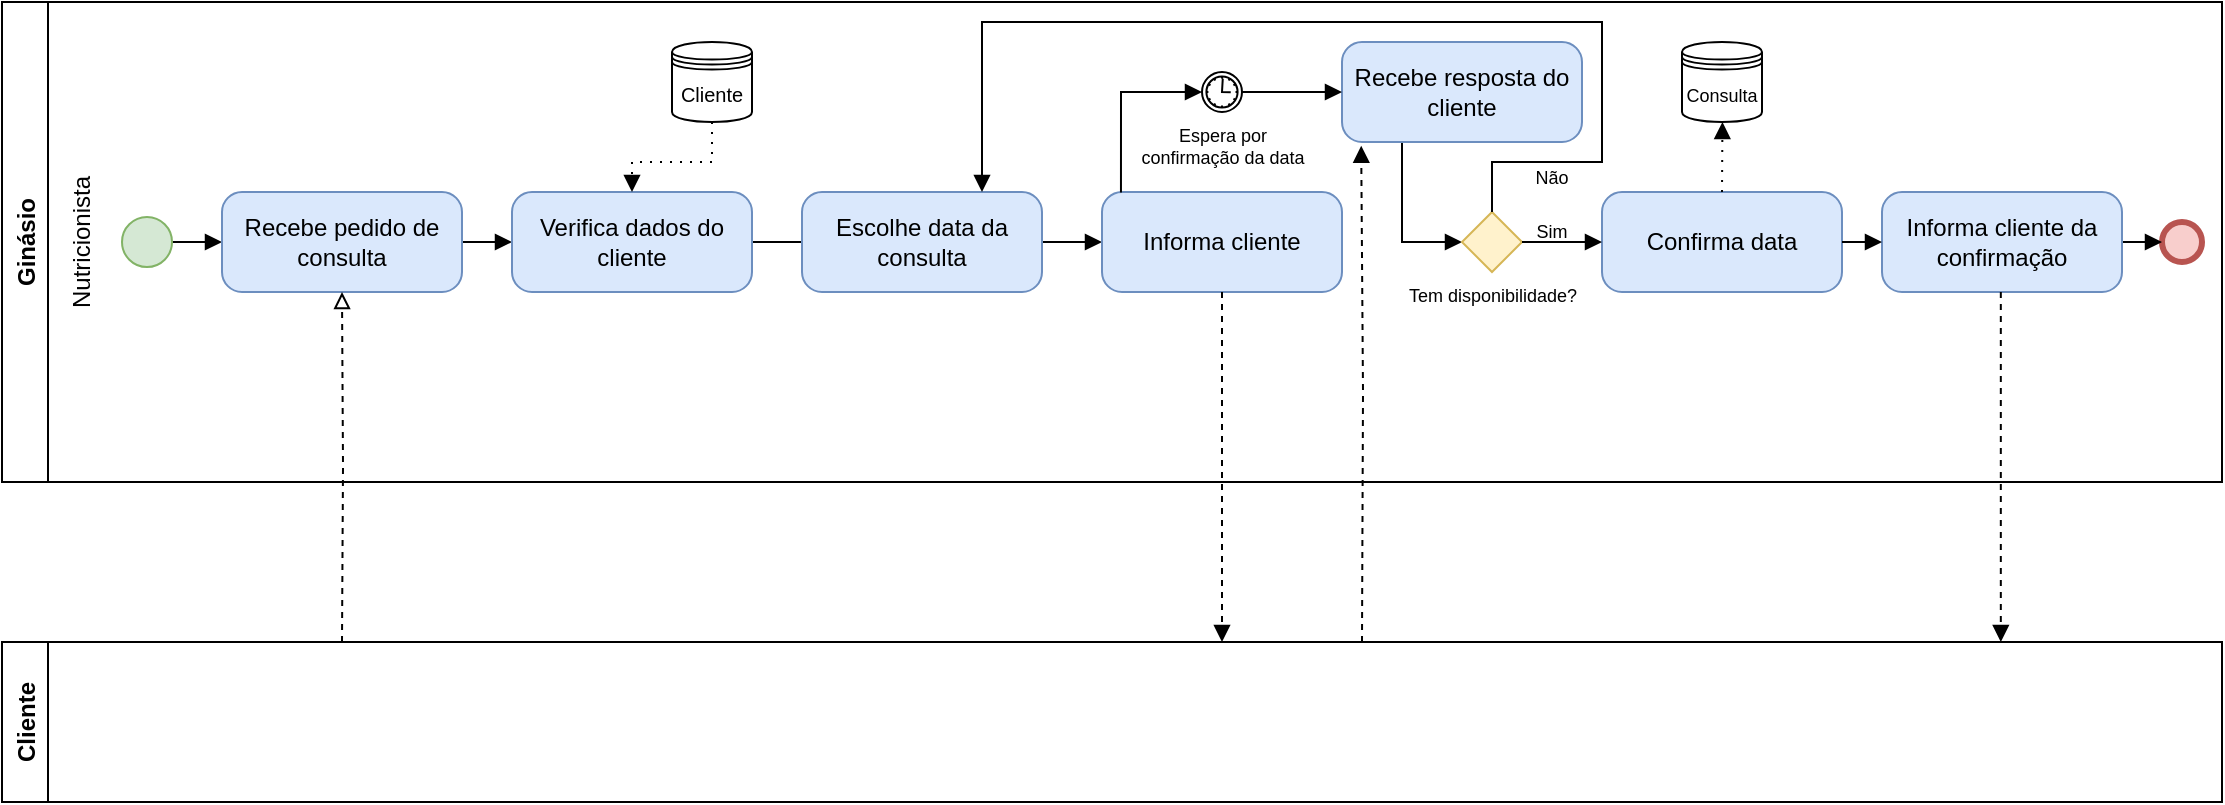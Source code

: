 <mxfile version="20.3.0" type="device"><diagram id="R2lEEEUBdFMjLlhIrx00" name="Page-1"><mxGraphModel dx="649" dy="401" grid="1" gridSize="10" guides="1" tooltips="1" connect="1" arrows="1" fold="1" page="1" pageScale="1" pageWidth="850" pageHeight="1100" math="0" shadow="0" extFonts="Permanent Marker^https://fonts.googleapis.com/css?family=Permanent+Marker"><root><mxCell id="0"/><mxCell id="1" parent="0"/><mxCell id="FbWQHcf3tOXW2yUhKQ6o-1" value="Ginásio" style="swimlane;horizontal=0;" vertex="1" parent="1"><mxGeometry x="10" y="200" width="1110" height="240" as="geometry"/></mxCell><mxCell id="FbWQHcf3tOXW2yUhKQ6o-3" value="Nutricionista" style="text;html=1;strokeColor=none;fillColor=none;align=center;verticalAlign=middle;whiteSpace=wrap;rounded=0;rotation=-90;" vertex="1" parent="FbWQHcf3tOXW2yUhKQ6o-1"><mxGeometry x="10" y="105" width="60" height="30" as="geometry"/></mxCell><mxCell id="FbWQHcf3tOXW2yUhKQ6o-8" style="edgeStyle=orthogonalEdgeStyle;rounded=0;orthogonalLoop=1;jettySize=auto;html=1;entryX=0;entryY=0.5;entryDx=0;entryDy=0;entryPerimeter=0;endArrow=block;endFill=1;" edge="1" parent="FbWQHcf3tOXW2yUhKQ6o-1" source="FbWQHcf3tOXW2yUhKQ6o-5" target="FbWQHcf3tOXW2yUhKQ6o-7"><mxGeometry relative="1" as="geometry"/></mxCell><mxCell id="FbWQHcf3tOXW2yUhKQ6o-5" value="" style="points=[[0.145,0.145,0],[0.5,0,0],[0.855,0.145,0],[1,0.5,0],[0.855,0.855,0],[0.5,1,0],[0.145,0.855,0],[0,0.5,0]];shape=mxgraph.bpmn.event;html=1;verticalLabelPosition=bottom;labelBackgroundColor=#ffffff;verticalAlign=top;align=center;perimeter=ellipsePerimeter;outlineConnect=0;aspect=fixed;outline=standard;symbol=general;fillColor=#d5e8d4;strokeColor=#82b366;" vertex="1" parent="FbWQHcf3tOXW2yUhKQ6o-1"><mxGeometry x="60" y="107.5" width="25" height="25" as="geometry"/></mxCell><mxCell id="FbWQHcf3tOXW2yUhKQ6o-11" style="edgeStyle=orthogonalEdgeStyle;rounded=0;orthogonalLoop=1;jettySize=auto;html=1;exitX=1;exitY=0.5;exitDx=0;exitDy=0;exitPerimeter=0;entryX=0;entryY=0.5;entryDx=0;entryDy=0;entryPerimeter=0;endArrow=block;endFill=1;" edge="1" parent="FbWQHcf3tOXW2yUhKQ6o-1" source="FbWQHcf3tOXW2yUhKQ6o-7" target="FbWQHcf3tOXW2yUhKQ6o-10"><mxGeometry relative="1" as="geometry"/></mxCell><mxCell id="FbWQHcf3tOXW2yUhKQ6o-7" value="Recebe pedido de consulta" style="points=[[0.25,0,0],[0.5,0,0],[0.75,0,0],[1,0.25,0],[1,0.5,0],[1,0.75,0],[0.75,1,0],[0.5,1,0],[0.25,1,0],[0,0.75,0],[0,0.5,0],[0,0.25,0]];shape=mxgraph.bpmn.task;whiteSpace=wrap;rectStyle=rounded;size=10;taskMarker=abstract;fillColor=#dae8fc;strokeColor=#6c8ebf;" vertex="1" parent="FbWQHcf3tOXW2yUhKQ6o-1"><mxGeometry x="110" y="95" width="120" height="50" as="geometry"/></mxCell><mxCell id="FbWQHcf3tOXW2yUhKQ6o-13" style="edgeStyle=orthogonalEdgeStyle;rounded=0;orthogonalLoop=1;jettySize=auto;html=1;endArrow=block;endFill=1;" edge="1" parent="FbWQHcf3tOXW2yUhKQ6o-1" source="FbWQHcf3tOXW2yUhKQ6o-10"><mxGeometry relative="1" as="geometry"><mxPoint x="470" y="120.0" as="targetPoint"/></mxGeometry></mxCell><mxCell id="FbWQHcf3tOXW2yUhKQ6o-10" value="Verifica dados do cliente" style="points=[[0.25,0,0],[0.5,0,0],[0.75,0,0],[1,0.25,0],[1,0.5,0],[1,0.75,0],[0.75,1,0],[0.5,1,0],[0.25,1,0],[0,0.75,0],[0,0.5,0],[0,0.25,0]];shape=mxgraph.bpmn.task;whiteSpace=wrap;rectStyle=rounded;size=10;taskMarker=abstract;fillColor=#dae8fc;strokeColor=#6c8ebf;" vertex="1" parent="FbWQHcf3tOXW2yUhKQ6o-1"><mxGeometry x="255" y="95" width="120" height="50" as="geometry"/></mxCell><mxCell id="FbWQHcf3tOXW2yUhKQ6o-31" value="" style="group" vertex="1" connectable="0" parent="FbWQHcf3tOXW2yUhKQ6o-1"><mxGeometry x="335" y="20" width="40" height="40" as="geometry"/></mxCell><mxCell id="FbWQHcf3tOXW2yUhKQ6o-23" value="" style="shape=datastore;whiteSpace=wrap;html=1;labelPosition=center;verticalLabelPosition=bottom;align=center;verticalAlign=top;" vertex="1" parent="FbWQHcf3tOXW2yUhKQ6o-31"><mxGeometry width="40" height="40" as="geometry"/></mxCell><mxCell id="FbWQHcf3tOXW2yUhKQ6o-25" value="" style="group" vertex="1" connectable="0" parent="FbWQHcf3tOXW2yUhKQ6o-31"><mxGeometry width="40" height="40" as="geometry"/></mxCell><mxCell id="FbWQHcf3tOXW2yUhKQ6o-24" value="&lt;font style=&quot;font-size: 10px;&quot;&gt;Cliente&lt;/font&gt;" style="text;html=1;strokeColor=none;fillColor=none;align=center;verticalAlign=middle;whiteSpace=wrap;rounded=0;" vertex="1" parent="FbWQHcf3tOXW2yUhKQ6o-25"><mxGeometry x="4" y="20" width="32" height="12" as="geometry"/></mxCell><mxCell id="FbWQHcf3tOXW2yUhKQ6o-32" style="edgeStyle=orthogonalEdgeStyle;rounded=0;orthogonalLoop=1;jettySize=auto;html=1;entryX=0.5;entryY=0;entryDx=0;entryDy=0;entryPerimeter=0;fontSize=10;endArrow=block;endFill=1;dashed=1;dashPattern=1 4;" edge="1" parent="FbWQHcf3tOXW2yUhKQ6o-1" source="FbWQHcf3tOXW2yUhKQ6o-23" target="FbWQHcf3tOXW2yUhKQ6o-10"><mxGeometry relative="1" as="geometry"/></mxCell><mxCell id="FbWQHcf3tOXW2yUhKQ6o-44" style="edgeStyle=orthogonalEdgeStyle;rounded=0;orthogonalLoop=1;jettySize=auto;html=1;exitX=1;exitY=0.5;exitDx=0;exitDy=0;exitPerimeter=0;entryX=0;entryY=0.5;entryDx=0;entryDy=0;entryPerimeter=0;fontSize=9;endArrow=block;endFill=1;" edge="1" parent="FbWQHcf3tOXW2yUhKQ6o-1" source="FbWQHcf3tOXW2yUhKQ6o-33" target="FbWQHcf3tOXW2yUhKQ6o-43"><mxGeometry relative="1" as="geometry"/></mxCell><mxCell id="FbWQHcf3tOXW2yUhKQ6o-33" value="Escolhe data da consulta" style="points=[[0.25,0,0],[0.5,0,0],[0.75,0,0],[1,0.25,0],[1,0.5,0],[1,0.75,0],[0.75,1,0],[0.5,1,0],[0.25,1,0],[0,0.75,0],[0,0.5,0],[0,0.25,0]];shape=mxgraph.bpmn.task;whiteSpace=wrap;rectStyle=rounded;size=10;taskMarker=abstract;fillColor=#dae8fc;strokeColor=#6c8ebf;" vertex="1" parent="FbWQHcf3tOXW2yUhKQ6o-1"><mxGeometry x="400" y="95" width="120" height="50" as="geometry"/></mxCell><mxCell id="FbWQHcf3tOXW2yUhKQ6o-43" value="Informa cliente" style="points=[[0.25,0,0],[0.5,0,0],[0.75,0,0],[1,0.25,0],[1,0.5,0],[1,0.75,0],[0.75,1,0],[0.5,1,0],[0.25,1,0],[0,0.75,0],[0,0.5,0],[0,0.25,0]];shape=mxgraph.bpmn.task;whiteSpace=wrap;rectStyle=rounded;size=10;taskMarker=abstract;fillColor=#dae8fc;strokeColor=#6c8ebf;" vertex="1" parent="FbWQHcf3tOXW2yUhKQ6o-1"><mxGeometry x="550" y="95" width="120" height="50" as="geometry"/></mxCell><mxCell id="FbWQHcf3tOXW2yUhKQ6o-47" value="Espera por &lt;br&gt;confirmação da data" style="points=[[0.145,0.145,0],[0.5,0,0],[0.855,0.145,0],[1,0.5,0],[0.855,0.855,0],[0.5,1,0],[0.145,0.855,0],[0,0.5,0]];shape=mxgraph.bpmn.event;html=1;verticalLabelPosition=bottom;labelBackgroundColor=#ffffff;verticalAlign=top;align=center;perimeter=ellipsePerimeter;outlineConnect=0;aspect=fixed;outline=standard;symbol=timer;fontSize=9;" vertex="1" parent="FbWQHcf3tOXW2yUhKQ6o-1"><mxGeometry x="600" y="35" width="20" height="20" as="geometry"/></mxCell><mxCell id="FbWQHcf3tOXW2yUhKQ6o-46" style="edgeStyle=orthogonalEdgeStyle;rounded=0;orthogonalLoop=1;jettySize=auto;html=1;fontSize=9;endArrow=block;endFill=1;entryX=0;entryY=0.5;entryDx=0;entryDy=0;entryPerimeter=0;exitX=0.079;exitY=0.006;exitDx=0;exitDy=0;exitPerimeter=0;" edge="1" parent="FbWQHcf3tOXW2yUhKQ6o-1" source="FbWQHcf3tOXW2yUhKQ6o-43" target="FbWQHcf3tOXW2yUhKQ6o-47"><mxGeometry relative="1" as="geometry"><mxPoint x="700" y="120" as="targetPoint"/><mxPoint x="560" y="90" as="sourcePoint"/><Array as="points"><mxPoint x="560" y="45"/></Array></mxGeometry></mxCell><mxCell id="FbWQHcf3tOXW2yUhKQ6o-52" style="edgeStyle=orthogonalEdgeStyle;rounded=0;orthogonalLoop=1;jettySize=auto;html=1;exitX=0.25;exitY=1;exitDx=0;exitDy=0;exitPerimeter=0;entryX=0;entryY=0.5;entryDx=0;entryDy=0;entryPerimeter=0;fontSize=9;endArrow=block;endFill=1;" edge="1" parent="FbWQHcf3tOXW2yUhKQ6o-1" source="FbWQHcf3tOXW2yUhKQ6o-49" target="FbWQHcf3tOXW2yUhKQ6o-51"><mxGeometry relative="1" as="geometry"/></mxCell><mxCell id="FbWQHcf3tOXW2yUhKQ6o-49" value="Recebe resposta do cliente" style="points=[[0.25,0,0],[0.5,0,0],[0.75,0,0],[1,0.25,0],[1,0.5,0],[1,0.75,0],[0.75,1,0],[0.5,1,0],[0.25,1,0],[0,0.75,0],[0,0.5,0],[0,0.25,0]];shape=mxgraph.bpmn.task;whiteSpace=wrap;rectStyle=rounded;size=10;taskMarker=abstract;fillColor=#dae8fc;strokeColor=#6c8ebf;" vertex="1" parent="FbWQHcf3tOXW2yUhKQ6o-1"><mxGeometry x="670" y="20" width="120" height="50" as="geometry"/></mxCell><mxCell id="FbWQHcf3tOXW2yUhKQ6o-48" style="edgeStyle=orthogonalEdgeStyle;rounded=0;orthogonalLoop=1;jettySize=auto;html=1;exitX=1;exitY=0.5;exitDx=0;exitDy=0;exitPerimeter=0;fontSize=9;endArrow=block;endFill=1;entryX=0;entryY=0.5;entryDx=0;entryDy=0;entryPerimeter=0;" edge="1" parent="FbWQHcf3tOXW2yUhKQ6o-1" source="FbWQHcf3tOXW2yUhKQ6o-47" target="FbWQHcf3tOXW2yUhKQ6o-49"><mxGeometry relative="1" as="geometry"><mxPoint x="680" y="120" as="targetPoint"/><Array as="points"><mxPoint x="670" y="45"/></Array></mxGeometry></mxCell><mxCell id="FbWQHcf3tOXW2yUhKQ6o-51" value="Tem disponibilidade?" style="points=[[0.25,0.25,0],[0.5,0,0],[0.75,0.25,0],[1,0.5,0],[0.75,0.75,0],[0.5,1,0],[0.25,0.75,0],[0,0.5,0]];shape=mxgraph.bpmn.gateway2;html=1;verticalLabelPosition=bottom;labelBackgroundColor=#ffffff;verticalAlign=top;align=center;perimeter=rhombusPerimeter;outlineConnect=0;outline=none;symbol=none;fontSize=9;fillColor=#fff2cc;strokeColor=#d6b656;" vertex="1" parent="FbWQHcf3tOXW2yUhKQ6o-1"><mxGeometry x="730" y="105" width="30" height="30" as="geometry"/></mxCell><mxCell id="FbWQHcf3tOXW2yUhKQ6o-53" style="edgeStyle=orthogonalEdgeStyle;rounded=0;orthogonalLoop=1;jettySize=auto;html=1;exitX=0.5;exitY=0;exitDx=0;exitDy=0;exitPerimeter=0;fontSize=9;endArrow=block;endFill=1;entryX=0.75;entryY=0;entryDx=0;entryDy=0;entryPerimeter=0;" edge="1" parent="FbWQHcf3tOXW2yUhKQ6o-1" source="FbWQHcf3tOXW2yUhKQ6o-51" target="FbWQHcf3tOXW2yUhKQ6o-33"><mxGeometry relative="1" as="geometry"><mxPoint x="820.0" y="40" as="targetPoint"/><Array as="points"><mxPoint x="745" y="80"/><mxPoint x="800" y="80"/><mxPoint x="800" y="10"/><mxPoint x="490" y="10"/></Array></mxGeometry></mxCell><mxCell id="FbWQHcf3tOXW2yUhKQ6o-55" value="Não" style="text;html=1;strokeColor=none;fillColor=none;align=center;verticalAlign=middle;whiteSpace=wrap;rounded=0;fontSize=9;" vertex="1" parent="FbWQHcf3tOXW2yUhKQ6o-1"><mxGeometry x="760" y="80" width="30" height="15" as="geometry"/></mxCell><mxCell id="FbWQHcf3tOXW2yUhKQ6o-56" value="Sim" style="text;html=1;strokeColor=none;fillColor=none;align=center;verticalAlign=middle;whiteSpace=wrap;rounded=0;fontSize=9;" vertex="1" parent="FbWQHcf3tOXW2yUhKQ6o-1"><mxGeometry x="760" y="107.5" width="30" height="15" as="geometry"/></mxCell><mxCell id="FbWQHcf3tOXW2yUhKQ6o-57" value="Confirma data" style="points=[[0.25,0,0],[0.5,0,0],[0.75,0,0],[1,0.25,0],[1,0.5,0],[1,0.75,0],[0.75,1,0],[0.5,1,0],[0.25,1,0],[0,0.75,0],[0,0.5,0],[0,0.25,0]];shape=mxgraph.bpmn.task;whiteSpace=wrap;rectStyle=rounded;size=10;taskMarker=abstract;fillColor=#dae8fc;strokeColor=#6c8ebf;" vertex="1" parent="FbWQHcf3tOXW2yUhKQ6o-1"><mxGeometry x="800" y="95" width="120" height="50" as="geometry"/></mxCell><mxCell id="FbWQHcf3tOXW2yUhKQ6o-59" value="" style="points=[[0.145,0.145,0],[0.5,0,0],[0.855,0.145,0],[1,0.5,0],[0.855,0.855,0],[0.5,1,0],[0.145,0.855,0],[0,0.5,0]];shape=mxgraph.bpmn.event;html=1;verticalLabelPosition=bottom;labelBackgroundColor=#ffffff;verticalAlign=top;align=center;perimeter=ellipsePerimeter;outlineConnect=0;aspect=fixed;outline=end;symbol=terminate2;fontSize=9;fillColor=#f8cecc;strokeColor=#b85450;" vertex="1" parent="FbWQHcf3tOXW2yUhKQ6o-1"><mxGeometry x="1080" y="110" width="20" height="20" as="geometry"/></mxCell><mxCell id="FbWQHcf3tOXW2yUhKQ6o-9" style="edgeStyle=orthogonalEdgeStyle;rounded=0;orthogonalLoop=1;jettySize=auto;html=1;entryX=0.5;entryY=1;entryDx=0;entryDy=0;entryPerimeter=0;dashed=1;endArrow=block;endFill=0;" edge="1" parent="1" target="FbWQHcf3tOXW2yUhKQ6o-7"><mxGeometry relative="1" as="geometry"><mxPoint x="180" y="520" as="sourcePoint"/></mxGeometry></mxCell><mxCell id="FbWQHcf3tOXW2yUhKQ6o-2" value="Cliente" style="swimlane;horizontal=0;" vertex="1" parent="1"><mxGeometry x="10" y="520" width="1110" height="80" as="geometry"/></mxCell><mxCell id="FbWQHcf3tOXW2yUhKQ6o-45" style="edgeStyle=orthogonalEdgeStyle;rounded=0;orthogonalLoop=1;jettySize=auto;html=1;exitX=0.5;exitY=1;exitDx=0;exitDy=0;exitPerimeter=0;fontSize=9;endArrow=block;endFill=1;dashed=1;" edge="1" parent="1" source="FbWQHcf3tOXW2yUhKQ6o-43"><mxGeometry relative="1" as="geometry"><mxPoint x="620" y="520" as="targetPoint"/></mxGeometry></mxCell><mxCell id="FbWQHcf3tOXW2yUhKQ6o-50" style="edgeStyle=orthogonalEdgeStyle;rounded=0;orthogonalLoop=1;jettySize=auto;html=1;fontSize=9;endArrow=block;endFill=1;dashed=1;entryX=0.08;entryY=1.038;entryDx=0;entryDy=0;entryPerimeter=0;" edge="1" parent="1" target="FbWQHcf3tOXW2yUhKQ6o-49"><mxGeometry relative="1" as="geometry"><mxPoint x="630" y="530" as="targetPoint"/><mxPoint x="690" y="520" as="sourcePoint"/></mxGeometry></mxCell><mxCell id="FbWQHcf3tOXW2yUhKQ6o-54" style="edgeStyle=orthogonalEdgeStyle;rounded=0;orthogonalLoop=1;jettySize=auto;html=1;exitX=1;exitY=0.5;exitDx=0;exitDy=0;exitPerimeter=0;fontSize=9;endArrow=block;endFill=1;" edge="1" parent="1" source="FbWQHcf3tOXW2yUhKQ6o-51"><mxGeometry relative="1" as="geometry"><mxPoint x="810" y="320" as="targetPoint"/></mxGeometry></mxCell><mxCell id="FbWQHcf3tOXW2yUhKQ6o-61" style="edgeStyle=orthogonalEdgeStyle;rounded=0;orthogonalLoop=1;jettySize=auto;html=1;exitX=1;exitY=0.5;exitDx=0;exitDy=0;exitPerimeter=0;entryX=0;entryY=0.5;entryDx=0;entryDy=0;entryPerimeter=0;fontSize=9;endArrow=block;endFill=1;" edge="1" parent="1" source="FbWQHcf3tOXW2yUhKQ6o-58" target="FbWQHcf3tOXW2yUhKQ6o-59"><mxGeometry relative="1" as="geometry"/></mxCell><mxCell id="FbWQHcf3tOXW2yUhKQ6o-58" value="Informa cliente da confirmação" style="points=[[0.25,0,0],[0.5,0,0],[0.75,0,0],[1,0.25,0],[1,0.5,0],[1,0.75,0],[0.75,1,0],[0.5,1,0],[0.25,1,0],[0,0.75,0],[0,0.5,0],[0,0.25,0]];shape=mxgraph.bpmn.task;whiteSpace=wrap;rectStyle=rounded;size=10;taskMarker=abstract;fillColor=#dae8fc;strokeColor=#6c8ebf;" vertex="1" parent="1"><mxGeometry x="950" y="295" width="120" height="50" as="geometry"/></mxCell><mxCell id="FbWQHcf3tOXW2yUhKQ6o-60" style="edgeStyle=orthogonalEdgeStyle;rounded=0;orthogonalLoop=1;jettySize=auto;html=1;exitX=1;exitY=0.5;exitDx=0;exitDy=0;exitPerimeter=0;entryX=0;entryY=0.5;entryDx=0;entryDy=0;entryPerimeter=0;fontSize=9;endArrow=block;endFill=1;" edge="1" parent="1" source="FbWQHcf3tOXW2yUhKQ6o-57" target="FbWQHcf3tOXW2yUhKQ6o-58"><mxGeometry relative="1" as="geometry"/></mxCell><mxCell id="FbWQHcf3tOXW2yUhKQ6o-62" style="edgeStyle=orthogonalEdgeStyle;rounded=0;orthogonalLoop=1;jettySize=auto;html=1;exitX=0.5;exitY=1;exitDx=0;exitDy=0;exitPerimeter=0;fontSize=9;endArrow=block;endFill=1;dashed=1;" edge="1" parent="1"><mxGeometry relative="1" as="geometry"><mxPoint x="1009.41" y="520.0" as="targetPoint"/><mxPoint x="1009.41" y="345" as="sourcePoint"/></mxGeometry></mxCell><mxCell id="FbWQHcf3tOXW2yUhKQ6o-63" value="" style="group" vertex="1" connectable="0" parent="1"><mxGeometry x="850" y="220" width="40" height="40" as="geometry"/></mxCell><mxCell id="FbWQHcf3tOXW2yUhKQ6o-64" value="" style="shape=datastore;whiteSpace=wrap;html=1;labelPosition=center;verticalLabelPosition=bottom;align=center;verticalAlign=top;" vertex="1" parent="FbWQHcf3tOXW2yUhKQ6o-63"><mxGeometry width="40" height="40" as="geometry"/></mxCell><mxCell id="FbWQHcf3tOXW2yUhKQ6o-65" value="" style="group" vertex="1" connectable="0" parent="FbWQHcf3tOXW2yUhKQ6o-63"><mxGeometry width="40" height="40" as="geometry"/></mxCell><mxCell id="FbWQHcf3tOXW2yUhKQ6o-66" value="&lt;font style=&quot;font-size: 9px;&quot;&gt;Consulta&lt;/font&gt;" style="text;html=1;strokeColor=none;fillColor=none;align=center;verticalAlign=middle;whiteSpace=wrap;rounded=0;" vertex="1" parent="FbWQHcf3tOXW2yUhKQ6o-65"><mxGeometry x="4" y="20" width="32" height="12" as="geometry"/></mxCell><mxCell id="FbWQHcf3tOXW2yUhKQ6o-67" style="edgeStyle=orthogonalEdgeStyle;rounded=0;orthogonalLoop=1;jettySize=auto;html=1;exitX=0.5;exitY=0;exitDx=0;exitDy=0;exitPerimeter=0;fontSize=9;endArrow=block;endFill=1;dashed=1;dashPattern=1 4;" edge="1" parent="1" source="FbWQHcf3tOXW2yUhKQ6o-57"><mxGeometry relative="1" as="geometry"><mxPoint x="870.222" y="260" as="targetPoint"/></mxGeometry></mxCell></root></mxGraphModel></diagram></mxfile>